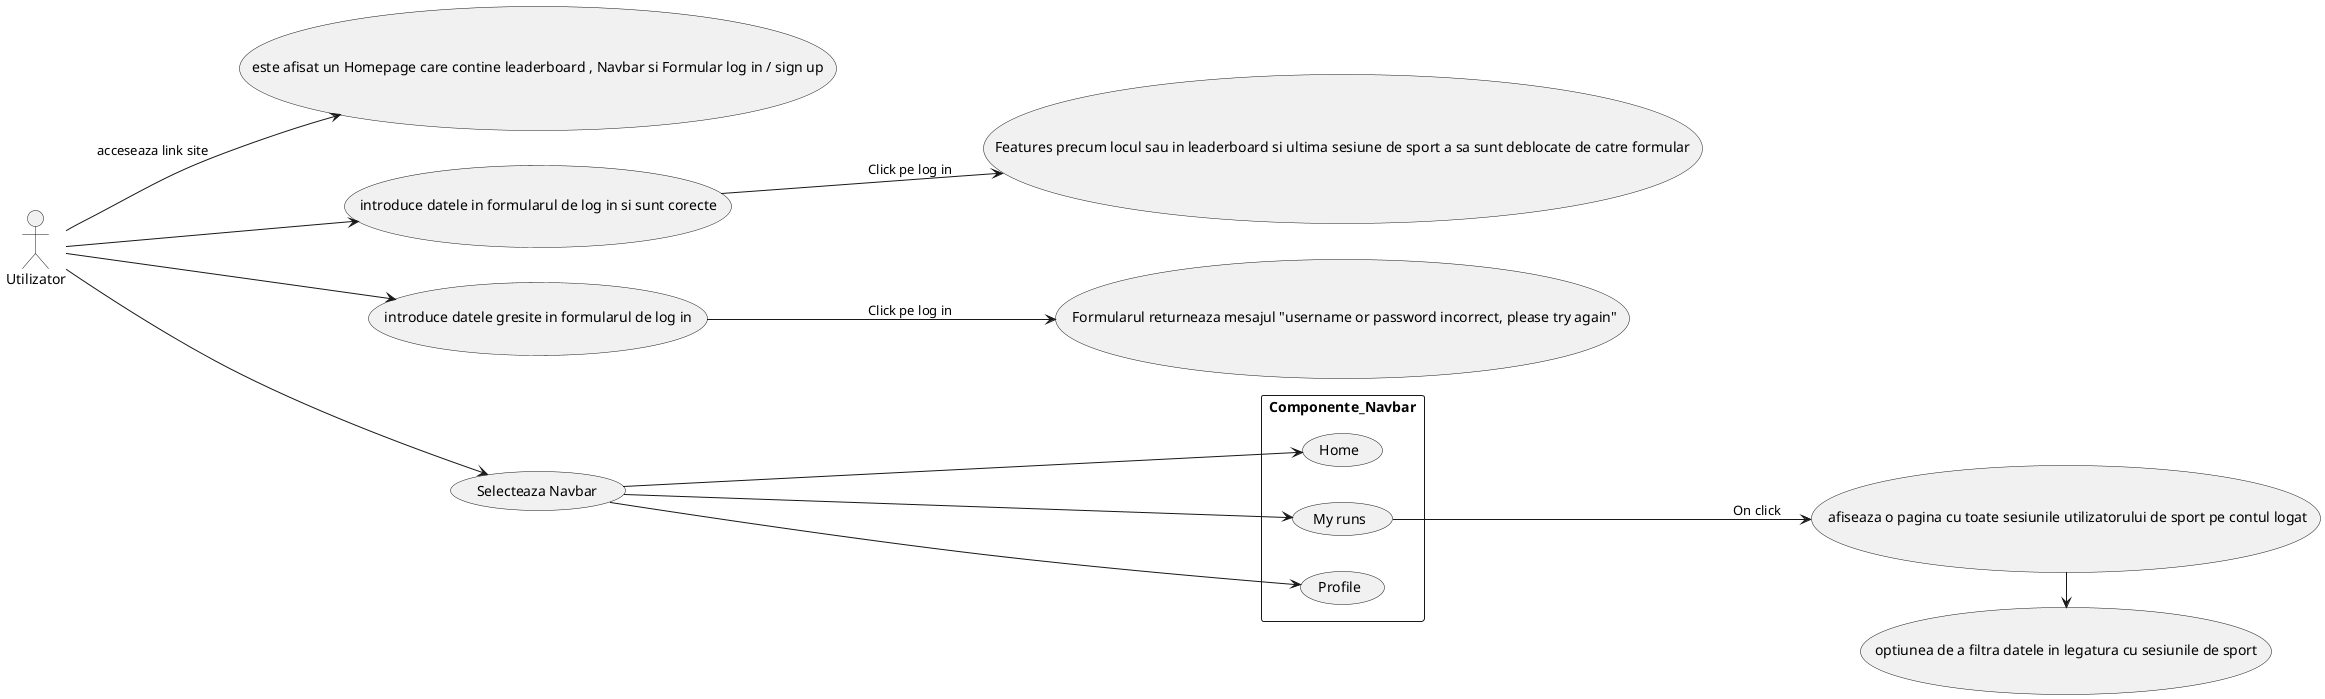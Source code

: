 @startuml

'actor Navbar'
actor Utilizator
left to right direction
Utilizator-->  (este afisat un Homepage care contine leaderboard , Navbar si Formular log in / sign up) :acceseaza link site

 Utilizator --> (introduce datele in formularul de log in si sunt corecte)
 (introduce datele in formularul de log in si sunt corecte)  --> (Features precum locul sau in leaderboard si ultima sesiune de sport a sa sunt deblocate de catre formular) :Click pe log in
Utilizator --> (introduce datele gresite in formularul de log in)
 (introduce datele gresite in formularul de log in)--> ( Formularul returneaza mesajul "username or password incorrect, please try again") : Click pe log in

Utilizator --> ( Selecteaza Navbar)
rectangle Componente_Navbar {
  usecase "Home" as UC1
  usecase "My runs" as UC2
  usecase "Profile" as UC3
}
( Selecteaza Navbar) --> UC1
( Selecteaza Navbar) --> UC2
( Selecteaza Navbar) --> UC3

UC2 -->( afiseaza o pagina cu toate sesiunile utilizatorului de sport pe contul logat) : On click
 ( afiseaza o pagina cu toate sesiunile utilizatorului de sport pe contul logat) -> (optiunea de a filtra datele in legatura cu sesiunile de sport)
@enduml